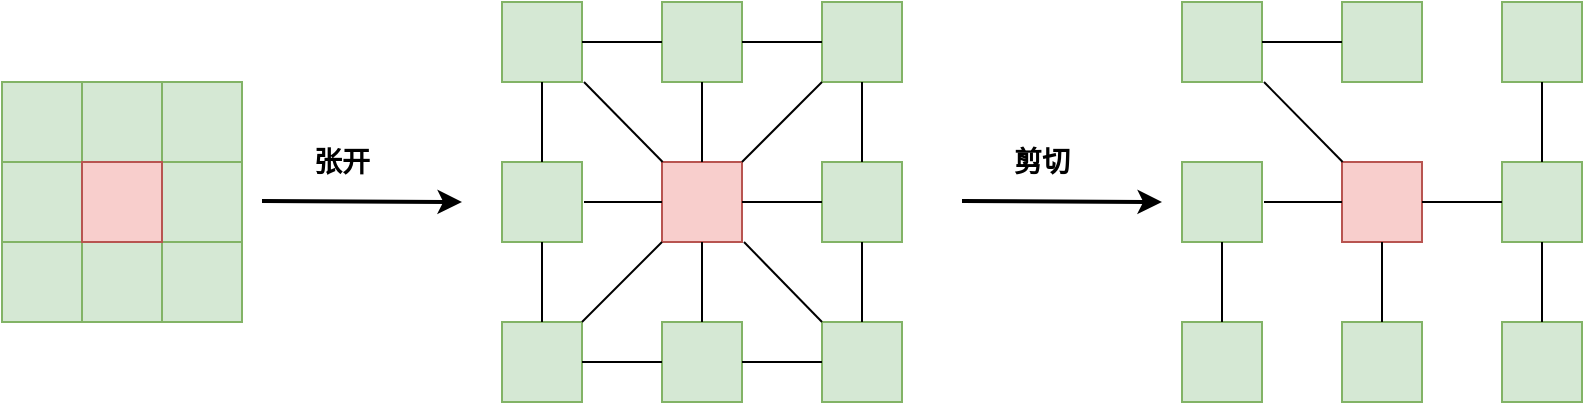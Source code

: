 <mxfile version="14.7.3" type="device"><diagram id="UGdvShjd2SEP4BdY86uH" name="Page-1"><mxGraphModel dx="1422" dy="738" grid="1" gridSize="10" guides="1" tooltips="1" connect="1" arrows="1" fold="1" page="1" pageScale="1" pageWidth="827" pageHeight="1169" math="0" shadow="0"><root><mxCell id="0"/><mxCell id="1" parent="0"/><mxCell id="zhvw2ilCPyBNxUdN28cS-1" value="" style="rounded=0;whiteSpace=wrap;html=1;fillColor=#d5e8d4;strokeColor=#82b366;" vertex="1" parent="1"><mxGeometry x="10" y="200" width="40" height="40" as="geometry"/></mxCell><mxCell id="zhvw2ilCPyBNxUdN28cS-2" value="" style="rounded=0;whiteSpace=wrap;html=1;fillColor=#d5e8d4;strokeColor=#82b366;" vertex="1" parent="1"><mxGeometry x="50" y="200" width="40" height="40" as="geometry"/></mxCell><mxCell id="zhvw2ilCPyBNxUdN28cS-3" value="" style="rounded=0;whiteSpace=wrap;html=1;fillColor=#d5e8d4;strokeColor=#82b366;" vertex="1" parent="1"><mxGeometry x="10" y="240" width="40" height="40" as="geometry"/></mxCell><mxCell id="zhvw2ilCPyBNxUdN28cS-4" value="" style="rounded=0;whiteSpace=wrap;html=1;fillColor=#d5e8d4;strokeColor=#82b366;" vertex="1" parent="1"><mxGeometry x="90" y="200" width="40" height="40" as="geometry"/></mxCell><mxCell id="zhvw2ilCPyBNxUdN28cS-5" value="" style="rounded=0;whiteSpace=wrap;html=1;fillColor=#d5e8d4;strokeColor=#82b366;" vertex="1" parent="1"><mxGeometry x="90" y="240" width="40" height="40" as="geometry"/></mxCell><mxCell id="zhvw2ilCPyBNxUdN28cS-6" value="" style="rounded=0;whiteSpace=wrap;html=1;fillColor=#d5e8d4;strokeColor=#82b366;" vertex="1" parent="1"><mxGeometry x="50" y="280" width="40" height="40" as="geometry"/></mxCell><mxCell id="zhvw2ilCPyBNxUdN28cS-7" value="" style="rounded=0;whiteSpace=wrap;html=1;fillColor=#d5e8d4;strokeColor=#82b366;" vertex="1" parent="1"><mxGeometry x="10" y="280" width="40" height="40" as="geometry"/></mxCell><mxCell id="zhvw2ilCPyBNxUdN28cS-8" value="" style="rounded=0;whiteSpace=wrap;html=1;fillColor=#d5e8d4;strokeColor=#82b366;" vertex="1" parent="1"><mxGeometry x="90" y="280" width="40" height="40" as="geometry"/></mxCell><mxCell id="zhvw2ilCPyBNxUdN28cS-9" value="" style="rounded=0;whiteSpace=wrap;html=1;fillColor=#f8cecc;strokeColor=#b85450;" vertex="1" parent="1"><mxGeometry x="50" y="240" width="40" height="40" as="geometry"/></mxCell><mxCell id="zhvw2ilCPyBNxUdN28cS-10" value="" style="rounded=0;whiteSpace=wrap;html=1;fillColor=#d5e8d4;strokeColor=#82b366;" vertex="1" parent="1"><mxGeometry x="260" y="160" width="40" height="40" as="geometry"/></mxCell><mxCell id="zhvw2ilCPyBNxUdN28cS-11" value="" style="rounded=0;whiteSpace=wrap;html=1;fillColor=#d5e8d4;strokeColor=#82b366;" vertex="1" parent="1"><mxGeometry x="340" y="160" width="40" height="40" as="geometry"/></mxCell><mxCell id="zhvw2ilCPyBNxUdN28cS-12" value="" style="rounded=0;whiteSpace=wrap;html=1;fillColor=#d5e8d4;strokeColor=#82b366;" vertex="1" parent="1"><mxGeometry x="260" y="240" width="40" height="40" as="geometry"/></mxCell><mxCell id="zhvw2ilCPyBNxUdN28cS-13" value="" style="rounded=0;whiteSpace=wrap;html=1;fillColor=#d5e8d4;strokeColor=#82b366;" vertex="1" parent="1"><mxGeometry x="420" y="160" width="40" height="40" as="geometry"/></mxCell><mxCell id="zhvw2ilCPyBNxUdN28cS-14" value="" style="rounded=0;whiteSpace=wrap;html=1;fillColor=#d5e8d4;strokeColor=#82b366;" vertex="1" parent="1"><mxGeometry x="420" y="240" width="40" height="40" as="geometry"/></mxCell><mxCell id="zhvw2ilCPyBNxUdN28cS-15" value="" style="rounded=0;whiteSpace=wrap;html=1;fillColor=#d5e8d4;strokeColor=#82b366;" vertex="1" parent="1"><mxGeometry x="340" y="320" width="40" height="40" as="geometry"/></mxCell><mxCell id="zhvw2ilCPyBNxUdN28cS-16" value="" style="rounded=0;whiteSpace=wrap;html=1;fillColor=#d5e8d4;strokeColor=#82b366;" vertex="1" parent="1"><mxGeometry x="260" y="320" width="40" height="40" as="geometry"/></mxCell><mxCell id="zhvw2ilCPyBNxUdN28cS-17" value="" style="rounded=0;whiteSpace=wrap;html=1;fillColor=#d5e8d4;strokeColor=#82b366;" vertex="1" parent="1"><mxGeometry x="420" y="320" width="40" height="40" as="geometry"/></mxCell><mxCell id="zhvw2ilCPyBNxUdN28cS-18" value="" style="rounded=0;whiteSpace=wrap;html=1;fillColor=#f8cecc;strokeColor=#b85450;" vertex="1" parent="1"><mxGeometry x="340" y="240" width="40" height="40" as="geometry"/></mxCell><mxCell id="zhvw2ilCPyBNxUdN28cS-19" value="" style="endArrow=classic;html=1;strokeWidth=2;" edge="1" parent="1"><mxGeometry width="50" height="50" relative="1" as="geometry"><mxPoint x="140" y="259.5" as="sourcePoint"/><mxPoint x="240" y="260" as="targetPoint"/></mxGeometry></mxCell><mxCell id="zhvw2ilCPyBNxUdN28cS-20" value="" style="endArrow=none;html=1;strokeWidth=1;exitX=0.5;exitY=1;exitDx=0;exitDy=0;entryX=0.5;entryY=0;entryDx=0;entryDy=0;" edge="1" parent="1" source="zhvw2ilCPyBNxUdN28cS-10" target="zhvw2ilCPyBNxUdN28cS-12"><mxGeometry width="50" height="50" relative="1" as="geometry"><mxPoint x="211" y="400" as="sourcePoint"/><mxPoint x="261" y="350" as="targetPoint"/></mxGeometry></mxCell><mxCell id="zhvw2ilCPyBNxUdN28cS-21" value="" style="endArrow=none;html=1;strokeWidth=1;entryX=0.5;entryY=0;entryDx=0;entryDy=0;" edge="1" parent="1" target="zhvw2ilCPyBNxUdN28cS-16"><mxGeometry width="50" height="50" relative="1" as="geometry"><mxPoint x="280" y="280" as="sourcePoint"/><mxPoint x="290" y="250" as="targetPoint"/></mxGeometry></mxCell><mxCell id="zhvw2ilCPyBNxUdN28cS-22" value="" style="endArrow=none;html=1;strokeWidth=1;exitX=1;exitY=0.5;exitDx=0;exitDy=0;entryX=0;entryY=0.5;entryDx=0;entryDy=0;" edge="1" parent="1" source="zhvw2ilCPyBNxUdN28cS-16" target="zhvw2ilCPyBNxUdN28cS-15"><mxGeometry width="50" height="50" relative="1" as="geometry"><mxPoint x="300" y="220" as="sourcePoint"/><mxPoint x="300" y="260" as="targetPoint"/></mxGeometry></mxCell><mxCell id="zhvw2ilCPyBNxUdN28cS-23" value="" style="endArrow=none;html=1;strokeWidth=1;entryX=0;entryY=0.5;entryDx=0;entryDy=0;" edge="1" parent="1" target="zhvw2ilCPyBNxUdN28cS-18"><mxGeometry width="50" height="50" relative="1" as="geometry"><mxPoint x="301" y="260" as="sourcePoint"/><mxPoint x="310" y="270" as="targetPoint"/></mxGeometry></mxCell><mxCell id="zhvw2ilCPyBNxUdN28cS-24" value="" style="endArrow=none;html=1;strokeWidth=1;exitX=1;exitY=0.5;exitDx=0;exitDy=0;entryX=0;entryY=0.5;entryDx=0;entryDy=0;" edge="1" parent="1" source="zhvw2ilCPyBNxUdN28cS-10" target="zhvw2ilCPyBNxUdN28cS-11"><mxGeometry width="50" height="50" relative="1" as="geometry"><mxPoint x="320" y="240" as="sourcePoint"/><mxPoint x="320" y="280" as="targetPoint"/></mxGeometry></mxCell><mxCell id="zhvw2ilCPyBNxUdN28cS-25" value="" style="endArrow=none;html=1;strokeWidth=1;exitX=1;exitY=0.5;exitDx=0;exitDy=0;entryX=0;entryY=0.5;entryDx=0;entryDy=0;" edge="1" parent="1" source="zhvw2ilCPyBNxUdN28cS-11" target="zhvw2ilCPyBNxUdN28cS-13"><mxGeometry width="50" height="50" relative="1" as="geometry"><mxPoint x="330" y="250" as="sourcePoint"/><mxPoint x="330" y="290" as="targetPoint"/></mxGeometry></mxCell><mxCell id="zhvw2ilCPyBNxUdN28cS-26" value="" style="endArrow=none;html=1;strokeWidth=1;exitX=0.5;exitY=1;exitDx=0;exitDy=0;entryX=0.5;entryY=0;entryDx=0;entryDy=0;" edge="1" parent="1" source="zhvw2ilCPyBNxUdN28cS-11" target="zhvw2ilCPyBNxUdN28cS-18"><mxGeometry width="50" height="50" relative="1" as="geometry"><mxPoint x="340" y="260" as="sourcePoint"/><mxPoint x="340" y="300" as="targetPoint"/></mxGeometry></mxCell><mxCell id="zhvw2ilCPyBNxUdN28cS-27" value="" style="endArrow=none;html=1;strokeWidth=1;exitX=0.5;exitY=1;exitDx=0;exitDy=0;" edge="1" parent="1" source="zhvw2ilCPyBNxUdN28cS-13" target="zhvw2ilCPyBNxUdN28cS-14"><mxGeometry width="50" height="50" relative="1" as="geometry"><mxPoint x="350" y="270" as="sourcePoint"/><mxPoint x="350" y="310" as="targetPoint"/></mxGeometry></mxCell><mxCell id="zhvw2ilCPyBNxUdN28cS-28" value="" style="endArrow=none;html=1;strokeWidth=1;exitX=0.5;exitY=1;exitDx=0;exitDy=0;entryX=0.5;entryY=0;entryDx=0;entryDy=0;" edge="1" parent="1" source="zhvw2ilCPyBNxUdN28cS-14" target="zhvw2ilCPyBNxUdN28cS-17"><mxGeometry width="50" height="50" relative="1" as="geometry"><mxPoint x="360" y="280" as="sourcePoint"/><mxPoint x="360" y="320" as="targetPoint"/></mxGeometry></mxCell><mxCell id="zhvw2ilCPyBNxUdN28cS-29" value="" style="endArrow=none;html=1;strokeWidth=1;entryX=0;entryY=0.5;entryDx=0;entryDy=0;" edge="1" parent="1" source="zhvw2ilCPyBNxUdN28cS-15" target="zhvw2ilCPyBNxUdN28cS-17"><mxGeometry width="50" height="50" relative="1" as="geometry"><mxPoint x="370" y="290" as="sourcePoint"/><mxPoint x="370" y="330" as="targetPoint"/></mxGeometry></mxCell><mxCell id="zhvw2ilCPyBNxUdN28cS-30" value="" style="endArrow=none;html=1;strokeWidth=1;exitX=0;exitY=0.5;exitDx=0;exitDy=0;entryX=1;entryY=0.5;entryDx=0;entryDy=0;" edge="1" parent="1" source="zhvw2ilCPyBNxUdN28cS-14" target="zhvw2ilCPyBNxUdN28cS-18"><mxGeometry width="50" height="50" relative="1" as="geometry"><mxPoint x="380" y="300" as="sourcePoint"/><mxPoint x="380" y="340" as="targetPoint"/></mxGeometry></mxCell><mxCell id="zhvw2ilCPyBNxUdN28cS-31" value="" style="endArrow=none;html=1;strokeWidth=1;exitX=0.5;exitY=1;exitDx=0;exitDy=0;" edge="1" parent="1" source="zhvw2ilCPyBNxUdN28cS-18" target="zhvw2ilCPyBNxUdN28cS-15"><mxGeometry width="50" height="50" relative="1" as="geometry"><mxPoint x="390" y="310" as="sourcePoint"/><mxPoint x="390" y="350" as="targetPoint"/></mxGeometry></mxCell><mxCell id="zhvw2ilCPyBNxUdN28cS-32" value="" style="endArrow=none;html=1;strokeWidth=1;" edge="1" parent="1" target="zhvw2ilCPyBNxUdN28cS-18"><mxGeometry width="50" height="50" relative="1" as="geometry"><mxPoint x="301" y="200" as="sourcePoint"/><mxPoint x="400" y="360" as="targetPoint"/></mxGeometry></mxCell><mxCell id="zhvw2ilCPyBNxUdN28cS-33" value="" style="endArrow=none;html=1;strokeWidth=1;exitX=0;exitY=1;exitDx=0;exitDy=0;entryX=1;entryY=0;entryDx=0;entryDy=0;" edge="1" parent="1" source="zhvw2ilCPyBNxUdN28cS-18" target="zhvw2ilCPyBNxUdN28cS-16"><mxGeometry width="50" height="50" relative="1" as="geometry"><mxPoint x="410" y="330" as="sourcePoint"/><mxPoint x="410" y="370" as="targetPoint"/></mxGeometry></mxCell><mxCell id="zhvw2ilCPyBNxUdN28cS-34" value="" style="endArrow=none;html=1;strokeWidth=1;entryX=0;entryY=0;entryDx=0;entryDy=0;" edge="1" parent="1" target="zhvw2ilCPyBNxUdN28cS-17"><mxGeometry width="50" height="50" relative="1" as="geometry"><mxPoint x="381" y="280" as="sourcePoint"/><mxPoint x="420" y="380" as="targetPoint"/></mxGeometry></mxCell><mxCell id="zhvw2ilCPyBNxUdN28cS-35" value="" style="endArrow=none;html=1;strokeWidth=1;exitX=0;exitY=1;exitDx=0;exitDy=0;entryX=1;entryY=0;entryDx=0;entryDy=0;" edge="1" parent="1" source="zhvw2ilCPyBNxUdN28cS-13" target="zhvw2ilCPyBNxUdN28cS-18"><mxGeometry width="50" height="50" relative="1" as="geometry"><mxPoint x="430" y="350" as="sourcePoint"/><mxPoint x="430" y="390" as="targetPoint"/></mxGeometry></mxCell><mxCell id="zhvw2ilCPyBNxUdN28cS-37" value="" style="rounded=0;whiteSpace=wrap;html=1;fillColor=#d5e8d4;strokeColor=#82b366;" vertex="1" parent="1"><mxGeometry x="600" y="160" width="40" height="40" as="geometry"/></mxCell><mxCell id="zhvw2ilCPyBNxUdN28cS-38" value="" style="rounded=0;whiteSpace=wrap;html=1;fillColor=#d5e8d4;strokeColor=#82b366;" vertex="1" parent="1"><mxGeometry x="680" y="160" width="40" height="40" as="geometry"/></mxCell><mxCell id="zhvw2ilCPyBNxUdN28cS-39" value="" style="rounded=0;whiteSpace=wrap;html=1;fillColor=#d5e8d4;strokeColor=#82b366;" vertex="1" parent="1"><mxGeometry x="600" y="240" width="40" height="40" as="geometry"/></mxCell><mxCell id="zhvw2ilCPyBNxUdN28cS-40" value="" style="rounded=0;whiteSpace=wrap;html=1;fillColor=#d5e8d4;strokeColor=#82b366;" vertex="1" parent="1"><mxGeometry x="760" y="160" width="40" height="40" as="geometry"/></mxCell><mxCell id="zhvw2ilCPyBNxUdN28cS-41" value="" style="rounded=0;whiteSpace=wrap;html=1;fillColor=#d5e8d4;strokeColor=#82b366;" vertex="1" parent="1"><mxGeometry x="760" y="240" width="40" height="40" as="geometry"/></mxCell><mxCell id="zhvw2ilCPyBNxUdN28cS-42" value="" style="rounded=0;whiteSpace=wrap;html=1;fillColor=#d5e8d4;strokeColor=#82b366;" vertex="1" parent="1"><mxGeometry x="680" y="320" width="40" height="40" as="geometry"/></mxCell><mxCell id="zhvw2ilCPyBNxUdN28cS-43" value="" style="rounded=0;whiteSpace=wrap;html=1;fillColor=#d5e8d4;strokeColor=#82b366;" vertex="1" parent="1"><mxGeometry x="600" y="320" width="40" height="40" as="geometry"/></mxCell><mxCell id="zhvw2ilCPyBNxUdN28cS-44" value="" style="rounded=0;whiteSpace=wrap;html=1;fillColor=#d5e8d4;strokeColor=#82b366;" vertex="1" parent="1"><mxGeometry x="760" y="320" width="40" height="40" as="geometry"/></mxCell><mxCell id="zhvw2ilCPyBNxUdN28cS-45" value="" style="rounded=0;whiteSpace=wrap;html=1;fillColor=#f8cecc;strokeColor=#b85450;" vertex="1" parent="1"><mxGeometry x="680" y="240" width="40" height="40" as="geometry"/></mxCell><mxCell id="zhvw2ilCPyBNxUdN28cS-47" value="" style="endArrow=none;html=1;strokeWidth=1;entryX=0.5;entryY=0;entryDx=0;entryDy=0;" edge="1" parent="1" target="zhvw2ilCPyBNxUdN28cS-43"><mxGeometry width="50" height="50" relative="1" as="geometry"><mxPoint x="620" y="280" as="sourcePoint"/><mxPoint x="630" y="250" as="targetPoint"/></mxGeometry></mxCell><mxCell id="zhvw2ilCPyBNxUdN28cS-49" value="" style="endArrow=none;html=1;strokeWidth=1;entryX=0;entryY=0.5;entryDx=0;entryDy=0;" edge="1" parent="1" target="zhvw2ilCPyBNxUdN28cS-45"><mxGeometry width="50" height="50" relative="1" as="geometry"><mxPoint x="641" y="260" as="sourcePoint"/><mxPoint x="650" y="270" as="targetPoint"/></mxGeometry></mxCell><mxCell id="zhvw2ilCPyBNxUdN28cS-50" value="" style="endArrow=none;html=1;strokeWidth=1;exitX=1;exitY=0.5;exitDx=0;exitDy=0;entryX=0;entryY=0.5;entryDx=0;entryDy=0;" edge="1" parent="1" source="zhvw2ilCPyBNxUdN28cS-37" target="zhvw2ilCPyBNxUdN28cS-38"><mxGeometry width="50" height="50" relative="1" as="geometry"><mxPoint x="660" y="240" as="sourcePoint"/><mxPoint x="660" y="280" as="targetPoint"/></mxGeometry></mxCell><mxCell id="zhvw2ilCPyBNxUdN28cS-53" value="" style="endArrow=none;html=1;strokeWidth=1;exitX=0.5;exitY=1;exitDx=0;exitDy=0;" edge="1" parent="1" source="zhvw2ilCPyBNxUdN28cS-40" target="zhvw2ilCPyBNxUdN28cS-41"><mxGeometry width="50" height="50" relative="1" as="geometry"><mxPoint x="690" y="270" as="sourcePoint"/><mxPoint x="690" y="310" as="targetPoint"/></mxGeometry></mxCell><mxCell id="zhvw2ilCPyBNxUdN28cS-54" value="" style="endArrow=none;html=1;strokeWidth=1;exitX=0.5;exitY=1;exitDx=0;exitDy=0;entryX=0.5;entryY=0;entryDx=0;entryDy=0;" edge="1" parent="1" source="zhvw2ilCPyBNxUdN28cS-41" target="zhvw2ilCPyBNxUdN28cS-44"><mxGeometry width="50" height="50" relative="1" as="geometry"><mxPoint x="700" y="280" as="sourcePoint"/><mxPoint x="700" y="320" as="targetPoint"/></mxGeometry></mxCell><mxCell id="zhvw2ilCPyBNxUdN28cS-56" value="" style="endArrow=none;html=1;strokeWidth=1;exitX=0;exitY=0.5;exitDx=0;exitDy=0;entryX=1;entryY=0.5;entryDx=0;entryDy=0;" edge="1" parent="1" source="zhvw2ilCPyBNxUdN28cS-41" target="zhvw2ilCPyBNxUdN28cS-45"><mxGeometry width="50" height="50" relative="1" as="geometry"><mxPoint x="720" y="300" as="sourcePoint"/><mxPoint x="720" y="340" as="targetPoint"/></mxGeometry></mxCell><mxCell id="zhvw2ilCPyBNxUdN28cS-57" value="" style="endArrow=none;html=1;strokeWidth=1;exitX=0.5;exitY=1;exitDx=0;exitDy=0;" edge="1" parent="1" source="zhvw2ilCPyBNxUdN28cS-45" target="zhvw2ilCPyBNxUdN28cS-42"><mxGeometry width="50" height="50" relative="1" as="geometry"><mxPoint x="730" y="310" as="sourcePoint"/><mxPoint x="730" y="350" as="targetPoint"/></mxGeometry></mxCell><mxCell id="zhvw2ilCPyBNxUdN28cS-58" value="" style="endArrow=none;html=1;strokeWidth=1;" edge="1" parent="1" target="zhvw2ilCPyBNxUdN28cS-45"><mxGeometry width="50" height="50" relative="1" as="geometry"><mxPoint x="641" y="200" as="sourcePoint"/><mxPoint x="740" y="360" as="targetPoint"/></mxGeometry></mxCell><mxCell id="zhvw2ilCPyBNxUdN28cS-62" value="&lt;b&gt;&lt;font style=&quot;font-size: 14px&quot;&gt;张开&lt;/font&gt;&lt;/b&gt;" style="text;html=1;strokeColor=none;fillColor=none;align=center;verticalAlign=middle;whiteSpace=wrap;rounded=0;" vertex="1" parent="1"><mxGeometry x="160" y="230" width="40" height="20" as="geometry"/></mxCell><mxCell id="zhvw2ilCPyBNxUdN28cS-63" value="" style="endArrow=classic;html=1;strokeWidth=2;" edge="1" parent="1"><mxGeometry width="50" height="50" relative="1" as="geometry"><mxPoint x="490" y="259.5" as="sourcePoint"/><mxPoint x="590" y="260" as="targetPoint"/></mxGeometry></mxCell><mxCell id="zhvw2ilCPyBNxUdN28cS-64" value="&lt;span style=&quot;font-size: 14px&quot;&gt;&lt;b&gt;剪切&lt;/b&gt;&lt;/span&gt;" style="text;html=1;strokeColor=none;fillColor=none;align=center;verticalAlign=middle;whiteSpace=wrap;rounded=0;" vertex="1" parent="1"><mxGeometry x="510" y="230" width="40" height="20" as="geometry"/></mxCell></root></mxGraphModel></diagram></mxfile>